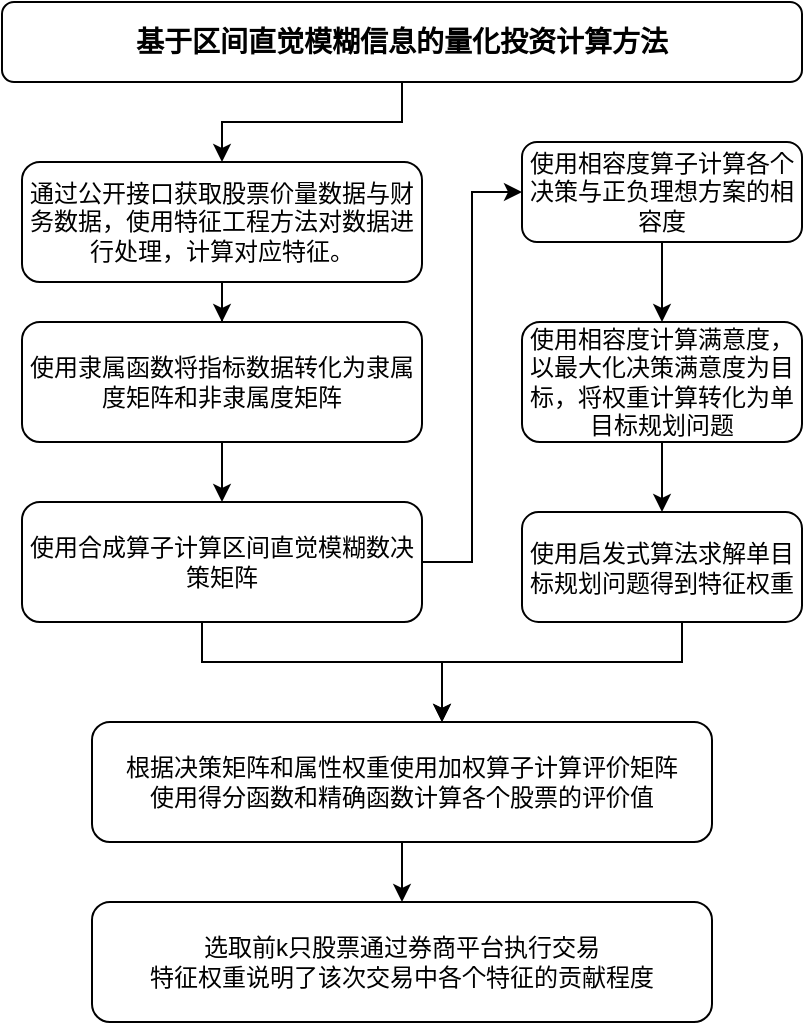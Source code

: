 <mxfile version="14.7.8" type="github">
  <diagram id="C5RBs43oDa-KdzZeNtuy" name="Page-1">
    <mxGraphModel dx="1294" dy="835" grid="0" gridSize="10" guides="1" tooltips="1" connect="1" arrows="1" fold="1" page="1" pageScale="1" pageWidth="827" pageHeight="1169" math="0" shadow="0">
      <root>
        <mxCell id="WIyWlLk6GJQsqaUBKTNV-0" />
        <mxCell id="WIyWlLk6GJQsqaUBKTNV-1" parent="WIyWlLk6GJQsqaUBKTNV-0" />
        <mxCell id="7-Ga_h85uuKf9bJolsEg-2" value="" style="edgeStyle=orthogonalEdgeStyle;rounded=0;orthogonalLoop=1;jettySize=auto;html=1;entryX=0.5;entryY=0;entryDx=0;entryDy=0;" parent="WIyWlLk6GJQsqaUBKTNV-1" source="WIyWlLk6GJQsqaUBKTNV-3" target="Gl--W32Gvghw4PH7IJEt-1" edge="1">
          <mxGeometry relative="1" as="geometry" />
        </mxCell>
        <mxCell id="WIyWlLk6GJQsqaUBKTNV-3" value="&lt;b&gt;&lt;font style=&quot;font-size: 14px&quot;&gt;基于区间直觉模糊信息的量化投资计算方法&lt;/font&gt;&lt;/b&gt;" style="rounded=1;whiteSpace=wrap;html=1;fontSize=12;glass=0;strokeWidth=1;shadow=0;" parent="WIyWlLk6GJQsqaUBKTNV-1" vertex="1">
          <mxGeometry x="200" y="15" width="400" height="40" as="geometry" />
        </mxCell>
        <mxCell id="7-Ga_h85uuKf9bJolsEg-3" style="edgeStyle=orthogonalEdgeStyle;rounded=0;orthogonalLoop=1;jettySize=auto;html=1;" parent="WIyWlLk6GJQsqaUBKTNV-1" source="Gl--W32Gvghw4PH7IJEt-1" target="Gl--W32Gvghw4PH7IJEt-2" edge="1">
          <mxGeometry relative="1" as="geometry" />
        </mxCell>
        <mxCell id="Gl--W32Gvghw4PH7IJEt-1" value="通过公开接口获取股票价量数据与财务数据，使用特征工程方法对数据进行处理，计算对应特征。" style="rounded=1;whiteSpace=wrap;html=1;" parent="WIyWlLk6GJQsqaUBKTNV-1" vertex="1">
          <mxGeometry x="210" y="95" width="200" height="60" as="geometry" />
        </mxCell>
        <mxCell id="7-Ga_h85uuKf9bJolsEg-4" style="edgeStyle=orthogonalEdgeStyle;rounded=0;orthogonalLoop=1;jettySize=auto;html=1;entryX=0.5;entryY=0;entryDx=0;entryDy=0;" parent="WIyWlLk6GJQsqaUBKTNV-1" source="Gl--W32Gvghw4PH7IJEt-2" target="Gl--W32Gvghw4PH7IJEt-4" edge="1">
          <mxGeometry relative="1" as="geometry" />
        </mxCell>
        <mxCell id="Gl--W32Gvghw4PH7IJEt-2" value="使用隶属函数将指标数据转化为隶属度矩阵和非隶属度矩阵" style="rounded=1;whiteSpace=wrap;html=1;" parent="WIyWlLk6GJQsqaUBKTNV-1" vertex="1">
          <mxGeometry x="210" y="175" width="200" height="60" as="geometry" />
        </mxCell>
        <mxCell id="7-Ga_h85uuKf9bJolsEg-5" style="edgeStyle=orthogonalEdgeStyle;rounded=0;orthogonalLoop=1;jettySize=auto;html=1;entryX=0;entryY=0.5;entryDx=0;entryDy=0;" parent="WIyWlLk6GJQsqaUBKTNV-1" source="Gl--W32Gvghw4PH7IJEt-4" target="i-itXXdyE3jFwgVRu5WB-2" edge="1">
          <mxGeometry relative="1" as="geometry" />
        </mxCell>
        <mxCell id="7-Ga_h85uuKf9bJolsEg-8" style="edgeStyle=orthogonalEdgeStyle;rounded=0;orthogonalLoop=1;jettySize=auto;html=1;" parent="WIyWlLk6GJQsqaUBKTNV-1" source="Gl--W32Gvghw4PH7IJEt-4" target="7-Ga_h85uuKf9bJolsEg-0" edge="1">
          <mxGeometry relative="1" as="geometry">
            <Array as="points">
              <mxPoint x="300" y="345" />
              <mxPoint x="420" y="345" />
            </Array>
          </mxGeometry>
        </mxCell>
        <mxCell id="Gl--W32Gvghw4PH7IJEt-4" value="使用合成算子计算区间直觉模糊数决策矩阵" style="rounded=1;whiteSpace=wrap;html=1;" parent="WIyWlLk6GJQsqaUBKTNV-1" vertex="1">
          <mxGeometry x="210" y="265" width="200" height="60" as="geometry" />
        </mxCell>
        <mxCell id="7-Ga_h85uuKf9bJolsEg-9" style="edgeStyle=orthogonalEdgeStyle;rounded=0;orthogonalLoop=1;jettySize=auto;html=1;" parent="WIyWlLk6GJQsqaUBKTNV-1" source="Gl--W32Gvghw4PH7IJEt-5" target="7-Ga_h85uuKf9bJolsEg-0" edge="1">
          <mxGeometry relative="1" as="geometry">
            <Array as="points">
              <mxPoint x="540" y="345" />
              <mxPoint x="420" y="345" />
            </Array>
          </mxGeometry>
        </mxCell>
        <mxCell id="Gl--W32Gvghw4PH7IJEt-5" value="使用启发式算法求解单目标规划问题得到特征权重" style="rounded=1;whiteSpace=wrap;html=1;" parent="WIyWlLk6GJQsqaUBKTNV-1" vertex="1">
          <mxGeometry x="460" y="270" width="140" height="55" as="geometry" />
        </mxCell>
        <mxCell id="7-Ga_h85uuKf9bJolsEg-6" style="edgeStyle=orthogonalEdgeStyle;rounded=0;orthogonalLoop=1;jettySize=auto;html=1;entryX=0.5;entryY=0;entryDx=0;entryDy=0;" parent="WIyWlLk6GJQsqaUBKTNV-1" source="i-itXXdyE3jFwgVRu5WB-2" target="i-itXXdyE3jFwgVRu5WB-3" edge="1">
          <mxGeometry relative="1" as="geometry" />
        </mxCell>
        <mxCell id="i-itXXdyE3jFwgVRu5WB-2" value="使用相容度算子计算各个决策与正负理想方案的相容度" style="rounded=1;whiteSpace=wrap;html=1;" parent="WIyWlLk6GJQsqaUBKTNV-1" vertex="1">
          <mxGeometry x="460" y="85" width="140" height="50" as="geometry" />
        </mxCell>
        <mxCell id="7-Ga_h85uuKf9bJolsEg-7" style="edgeStyle=orthogonalEdgeStyle;rounded=0;orthogonalLoop=1;jettySize=auto;html=1;entryX=0.5;entryY=0;entryDx=0;entryDy=0;" parent="WIyWlLk6GJQsqaUBKTNV-1" source="i-itXXdyE3jFwgVRu5WB-3" target="Gl--W32Gvghw4PH7IJEt-5" edge="1">
          <mxGeometry relative="1" as="geometry" />
        </mxCell>
        <mxCell id="i-itXXdyE3jFwgVRu5WB-3" value="使用相容度计算满意度，以最大化决策满意度为目标，将权重计算转化为单目标规划问题" style="rounded=1;whiteSpace=wrap;html=1;" parent="WIyWlLk6GJQsqaUBKTNV-1" vertex="1">
          <mxGeometry x="460" y="175" width="140" height="60" as="geometry" />
        </mxCell>
        <mxCell id="IYp26X13W8cs2_W33zop-1" value="" style="edgeStyle=orthogonalEdgeStyle;rounded=0;orthogonalLoop=1;jettySize=auto;html=1;" parent="WIyWlLk6GJQsqaUBKTNV-1" source="7-Ga_h85uuKf9bJolsEg-0" target="IYp26X13W8cs2_W33zop-0" edge="1">
          <mxGeometry relative="1" as="geometry">
            <Array as="points">
              <mxPoint x="420" y="465" />
              <mxPoint x="420" y="465" />
            </Array>
          </mxGeometry>
        </mxCell>
        <mxCell id="7-Ga_h85uuKf9bJolsEg-0" value="根据决策矩阵和属性权重使用加权算子计算评价矩阵&lt;br&gt;使用得分函数和精确函数计算各个股票的评价值" style="rounded=1;whiteSpace=wrap;html=1;" parent="WIyWlLk6GJQsqaUBKTNV-1" vertex="1">
          <mxGeometry x="245" y="375" width="310" height="60" as="geometry" />
        </mxCell>
        <mxCell id="7-Ga_h85uuKf9bJolsEg-10" style="edgeStyle=orthogonalEdgeStyle;rounded=0;orthogonalLoop=1;jettySize=auto;html=1;exitX=0.5;exitY=1;exitDx=0;exitDy=0;" parent="WIyWlLk6GJQsqaUBKTNV-1" source="Gl--W32Gvghw4PH7IJEt-5" target="Gl--W32Gvghw4PH7IJEt-5" edge="1">
          <mxGeometry relative="1" as="geometry" />
        </mxCell>
        <mxCell id="IYp26X13W8cs2_W33zop-0" value="&lt;span&gt;选取前k只股票通过券商平台执行交易&lt;br&gt;特征权重说明了该次交易中各个特征的贡献程度&lt;/span&gt;" style="rounded=1;whiteSpace=wrap;html=1;" parent="WIyWlLk6GJQsqaUBKTNV-1" vertex="1">
          <mxGeometry x="245" y="465" width="310" height="60" as="geometry" />
        </mxCell>
      </root>
    </mxGraphModel>
  </diagram>
</mxfile>
